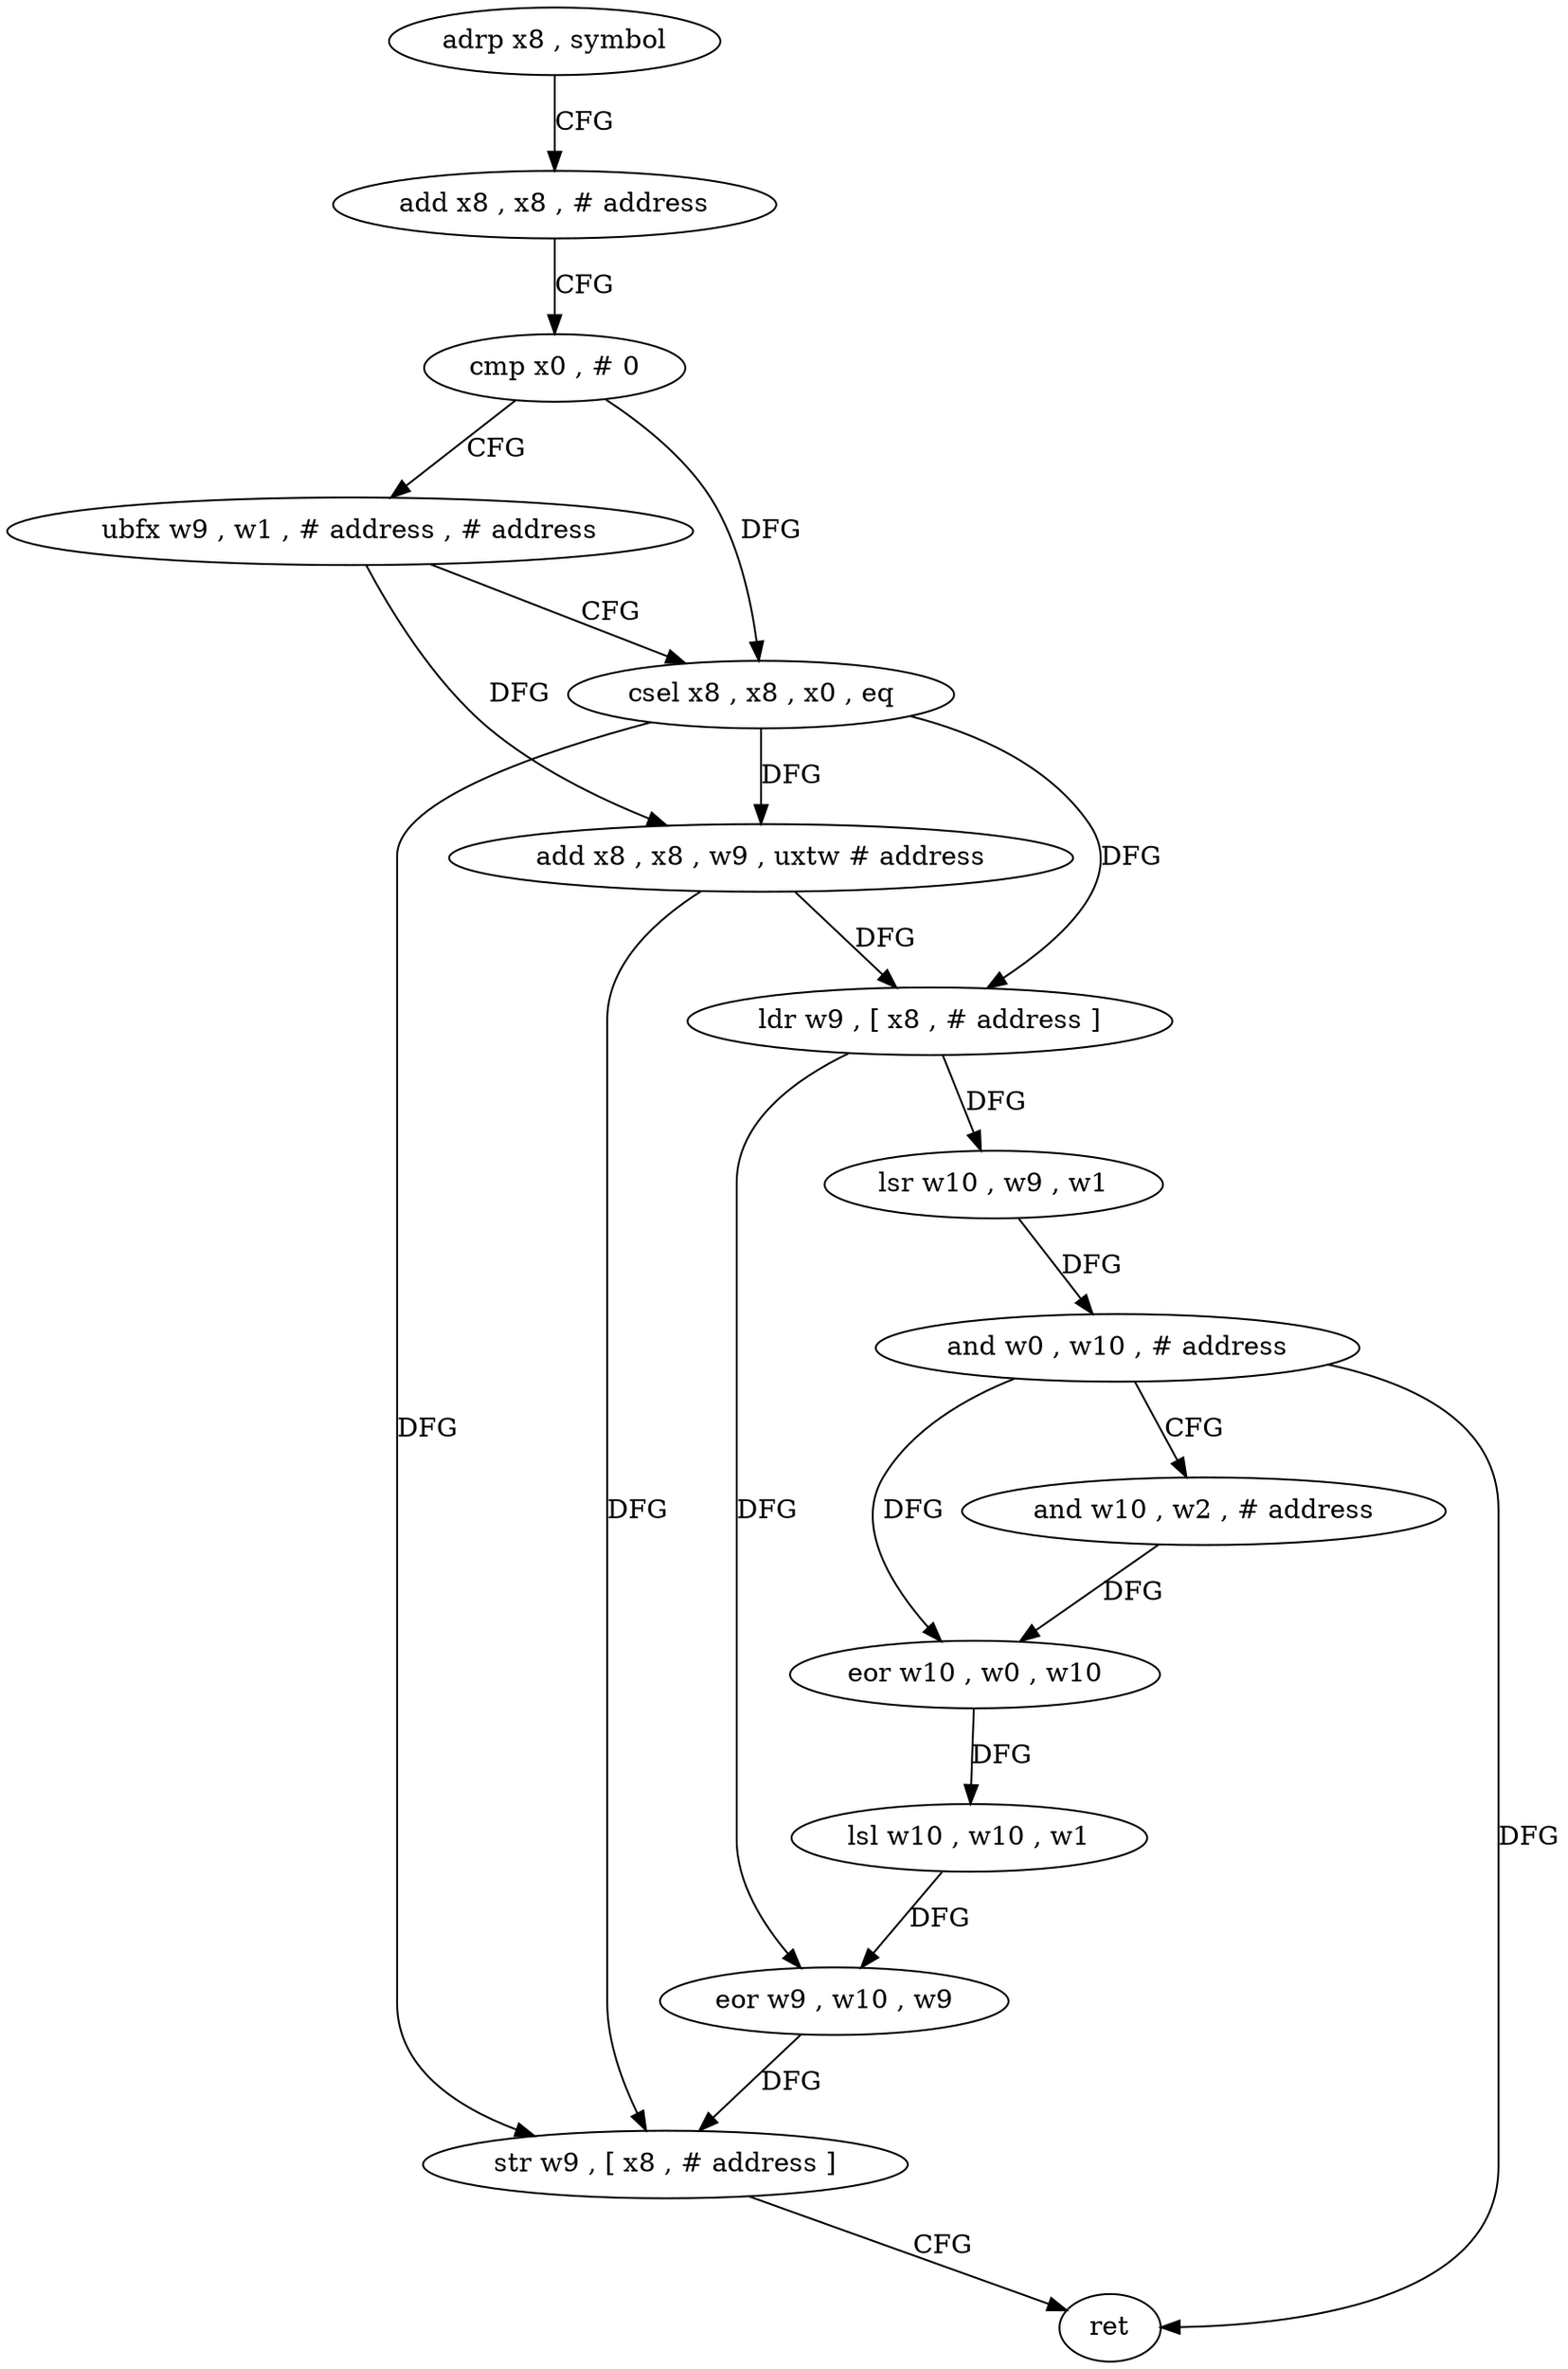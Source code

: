 digraph "func" {
"4206576" [label = "adrp x8 , symbol" ]
"4206580" [label = "add x8 , x8 , # address" ]
"4206584" [label = "cmp x0 , # 0" ]
"4206588" [label = "ubfx w9 , w1 , # address , # address" ]
"4206592" [label = "csel x8 , x8 , x0 , eq" ]
"4206596" [label = "add x8 , x8 , w9 , uxtw # address" ]
"4206600" [label = "ldr w9 , [ x8 , # address ]" ]
"4206604" [label = "lsr w10 , w9 , w1" ]
"4206608" [label = "and w0 , w10 , # address" ]
"4206612" [label = "and w10 , w2 , # address" ]
"4206616" [label = "eor w10 , w0 , w10" ]
"4206620" [label = "lsl w10 , w10 , w1" ]
"4206624" [label = "eor w9 , w10 , w9" ]
"4206628" [label = "str w9 , [ x8 , # address ]" ]
"4206632" [label = "ret" ]
"4206576" -> "4206580" [ label = "CFG" ]
"4206580" -> "4206584" [ label = "CFG" ]
"4206584" -> "4206588" [ label = "CFG" ]
"4206584" -> "4206592" [ label = "DFG" ]
"4206588" -> "4206592" [ label = "CFG" ]
"4206588" -> "4206596" [ label = "DFG" ]
"4206592" -> "4206596" [ label = "DFG" ]
"4206592" -> "4206600" [ label = "DFG" ]
"4206592" -> "4206628" [ label = "DFG" ]
"4206596" -> "4206600" [ label = "DFG" ]
"4206596" -> "4206628" [ label = "DFG" ]
"4206600" -> "4206604" [ label = "DFG" ]
"4206600" -> "4206624" [ label = "DFG" ]
"4206604" -> "4206608" [ label = "DFG" ]
"4206608" -> "4206612" [ label = "CFG" ]
"4206608" -> "4206616" [ label = "DFG" ]
"4206608" -> "4206632" [ label = "DFG" ]
"4206612" -> "4206616" [ label = "DFG" ]
"4206616" -> "4206620" [ label = "DFG" ]
"4206620" -> "4206624" [ label = "DFG" ]
"4206624" -> "4206628" [ label = "DFG" ]
"4206628" -> "4206632" [ label = "CFG" ]
}
